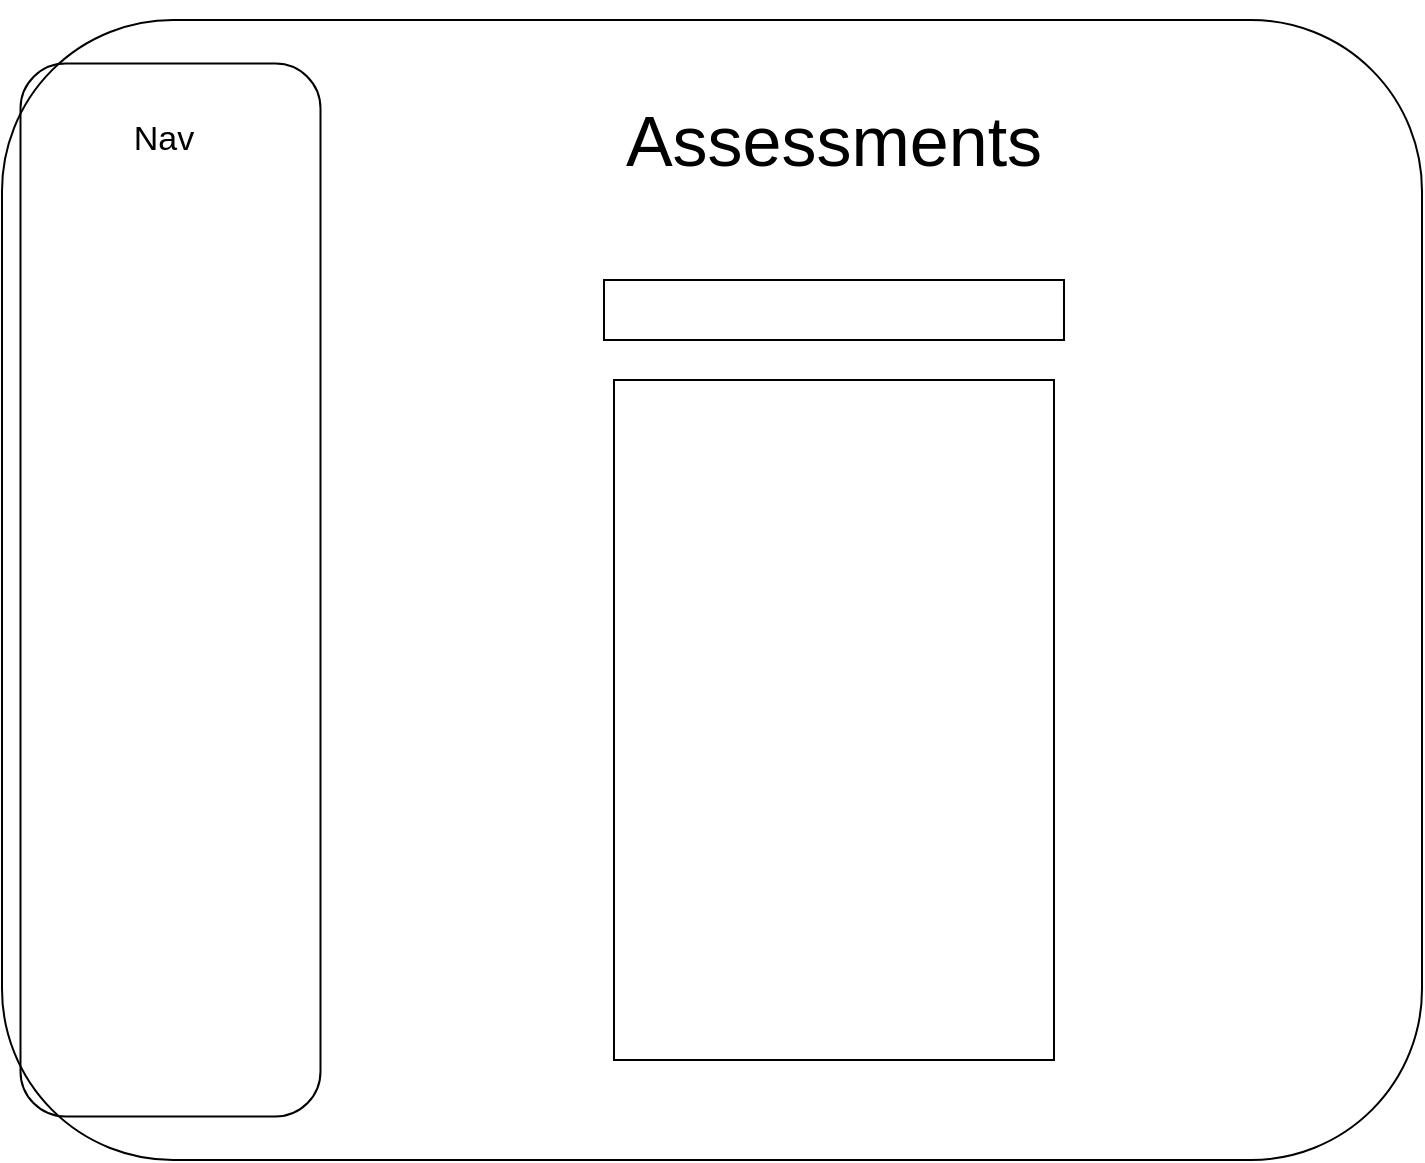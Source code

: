 <mxfile version="13.10.4" type="github">
  <diagram id="KsBdWXhKBJReS51f2Let" name="Page-1">
    <mxGraphModel dx="1422" dy="763" grid="1" gridSize="10" guides="1" tooltips="1" connect="1" arrows="1" fold="1" page="1" pageScale="1" pageWidth="827" pageHeight="1169" math="0" shadow="0">
      <root>
        <mxCell id="0" />
        <mxCell id="1" parent="0" />
        <mxCell id="IKXNi_PCCzkAnGkg45rN-1" value="" style="rounded=1;whiteSpace=wrap;html=1;fillColor=none;" vertex="1" parent="1">
          <mxGeometry x="59" y="50" width="710" height="570" as="geometry" />
        </mxCell>
        <mxCell id="IKXNi_PCCzkAnGkg45rN-2" value="&lt;font style=&quot;font-size: 35px&quot;&gt;Assessments&lt;/font&gt;" style="text;html=1;strokeColor=none;fillColor=none;align=center;verticalAlign=middle;whiteSpace=wrap;rounded=0;" vertex="1" parent="1">
          <mxGeometry x="260" y="40" width="430" height="140" as="geometry" />
        </mxCell>
        <mxCell id="IKXNi_PCCzkAnGkg45rN-3" value="" style="rounded=1;whiteSpace=wrap;html=1;fillColor=none;rotation=90;" vertex="1" parent="1">
          <mxGeometry x="-120" y="260" width="526.5" height="150" as="geometry" />
        </mxCell>
        <mxCell id="IKXNi_PCCzkAnGkg45rN-4" value="&lt;font style=&quot;font-size: 17px&quot;&gt;Nav&lt;/font&gt;" style="text;html=1;strokeColor=none;fillColor=none;align=center;verticalAlign=middle;whiteSpace=wrap;rounded=0;" vertex="1" parent="1">
          <mxGeometry x="100" y="85" width="80" height="50" as="geometry" />
        </mxCell>
        <mxCell id="IKXNi_PCCzkAnGkg45rN-5" value="" style="rounded=0;whiteSpace=wrap;html=1;fillColor=none;rotation=90;" vertex="1" parent="1">
          <mxGeometry x="305" y="290" width="340" height="220" as="geometry" />
        </mxCell>
        <mxCell id="IKXNi_PCCzkAnGkg45rN-6" value="" style="rounded=0;whiteSpace=wrap;html=1;fillColor=none;" vertex="1" parent="1">
          <mxGeometry x="360" y="180" width="230" height="30" as="geometry" />
        </mxCell>
      </root>
    </mxGraphModel>
  </diagram>
</mxfile>
